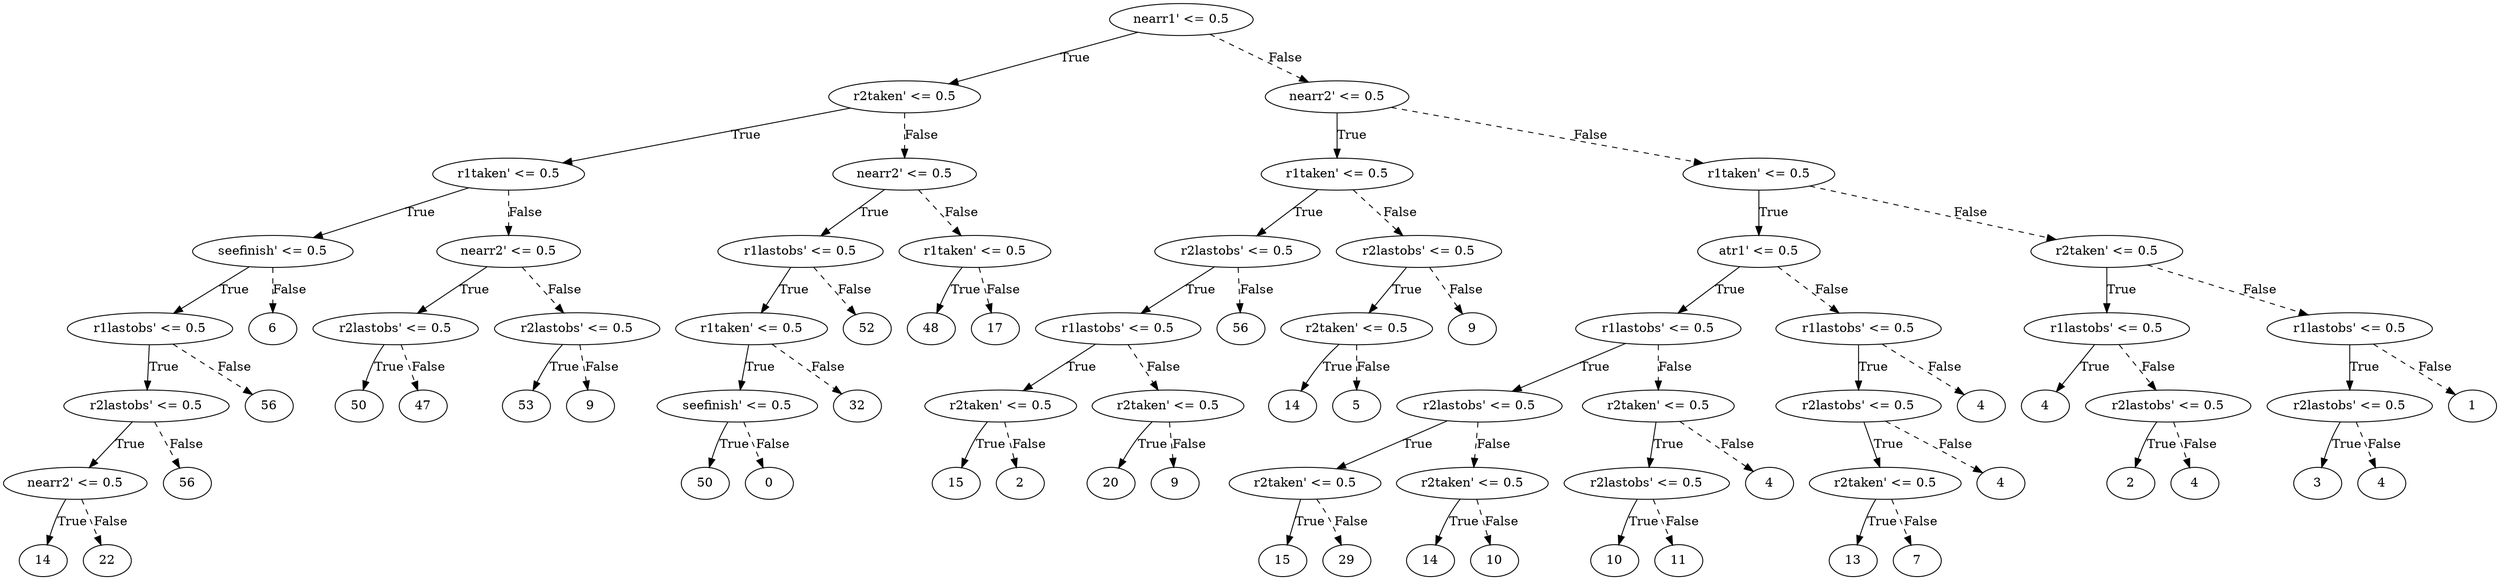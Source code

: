 digraph {
0 [label="nearr1' <= 0.5"];
1 [label="r2taken' <= 0.5"];
2 [label="r1taken' <= 0.5"];
3 [label="seefinish' <= 0.5"];
4 [label="r1lastobs' <= 0.5"];
5 [label="r2lastobs' <= 0.5"];
6 [label="nearr2' <= 0.5"];
7 [label="14"];
6 -> 7 [label="True"];
8 [label="22"];
6 -> 8 [style="dashed", label="False"];
5 -> 6 [label="True"];
9 [label="56"];
5 -> 9 [style="dashed", label="False"];
4 -> 5 [label="True"];
10 [label="56"];
4 -> 10 [style="dashed", label="False"];
3 -> 4 [label="True"];
11 [label="6"];
3 -> 11 [style="dashed", label="False"];
2 -> 3 [label="True"];
12 [label="nearr2' <= 0.5"];
13 [label="r2lastobs' <= 0.5"];
14 [label="50"];
13 -> 14 [label="True"];
15 [label="47"];
13 -> 15 [style="dashed", label="False"];
12 -> 13 [label="True"];
16 [label="r2lastobs' <= 0.5"];
17 [label="53"];
16 -> 17 [label="True"];
18 [label="9"];
16 -> 18 [style="dashed", label="False"];
12 -> 16 [style="dashed", label="False"];
2 -> 12 [style="dashed", label="False"];
1 -> 2 [label="True"];
19 [label="nearr2' <= 0.5"];
20 [label="r1lastobs' <= 0.5"];
21 [label="r1taken' <= 0.5"];
22 [label="seefinish' <= 0.5"];
23 [label="50"];
22 -> 23 [label="True"];
24 [label="0"];
22 -> 24 [style="dashed", label="False"];
21 -> 22 [label="True"];
25 [label="32"];
21 -> 25 [style="dashed", label="False"];
20 -> 21 [label="True"];
26 [label="52"];
20 -> 26 [style="dashed", label="False"];
19 -> 20 [label="True"];
27 [label="r1taken' <= 0.5"];
28 [label="48"];
27 -> 28 [label="True"];
29 [label="17"];
27 -> 29 [style="dashed", label="False"];
19 -> 27 [style="dashed", label="False"];
1 -> 19 [style="dashed", label="False"];
0 -> 1 [label="True"];
30 [label="nearr2' <= 0.5"];
31 [label="r1taken' <= 0.5"];
32 [label="r2lastobs' <= 0.5"];
33 [label="r1lastobs' <= 0.5"];
34 [label="r2taken' <= 0.5"];
35 [label="15"];
34 -> 35 [label="True"];
36 [label="2"];
34 -> 36 [style="dashed", label="False"];
33 -> 34 [label="True"];
37 [label="r2taken' <= 0.5"];
38 [label="20"];
37 -> 38 [label="True"];
39 [label="9"];
37 -> 39 [style="dashed", label="False"];
33 -> 37 [style="dashed", label="False"];
32 -> 33 [label="True"];
40 [label="56"];
32 -> 40 [style="dashed", label="False"];
31 -> 32 [label="True"];
41 [label="r2lastobs' <= 0.5"];
42 [label="r2taken' <= 0.5"];
43 [label="14"];
42 -> 43 [label="True"];
44 [label="5"];
42 -> 44 [style="dashed", label="False"];
41 -> 42 [label="True"];
45 [label="9"];
41 -> 45 [style="dashed", label="False"];
31 -> 41 [style="dashed", label="False"];
30 -> 31 [label="True"];
46 [label="r1taken' <= 0.5"];
47 [label="atr1' <= 0.5"];
48 [label="r1lastobs' <= 0.5"];
49 [label="r2lastobs' <= 0.5"];
50 [label="r2taken' <= 0.5"];
51 [label="15"];
50 -> 51 [label="True"];
52 [label="29"];
50 -> 52 [style="dashed", label="False"];
49 -> 50 [label="True"];
53 [label="r2taken' <= 0.5"];
54 [label="14"];
53 -> 54 [label="True"];
55 [label="10"];
53 -> 55 [style="dashed", label="False"];
49 -> 53 [style="dashed", label="False"];
48 -> 49 [label="True"];
56 [label="r2taken' <= 0.5"];
57 [label="r2lastobs' <= 0.5"];
58 [label="10"];
57 -> 58 [label="True"];
59 [label="11"];
57 -> 59 [style="dashed", label="False"];
56 -> 57 [label="True"];
60 [label="4"];
56 -> 60 [style="dashed", label="False"];
48 -> 56 [style="dashed", label="False"];
47 -> 48 [label="True"];
61 [label="r1lastobs' <= 0.5"];
62 [label="r2lastobs' <= 0.5"];
63 [label="r2taken' <= 0.5"];
64 [label="13"];
63 -> 64 [label="True"];
65 [label="7"];
63 -> 65 [style="dashed", label="False"];
62 -> 63 [label="True"];
66 [label="4"];
62 -> 66 [style="dashed", label="False"];
61 -> 62 [label="True"];
67 [label="4"];
61 -> 67 [style="dashed", label="False"];
47 -> 61 [style="dashed", label="False"];
46 -> 47 [label="True"];
68 [label="r2taken' <= 0.5"];
69 [label="r1lastobs' <= 0.5"];
70 [label="4"];
69 -> 70 [label="True"];
71 [label="r2lastobs' <= 0.5"];
72 [label="2"];
71 -> 72 [label="True"];
73 [label="4"];
71 -> 73 [style="dashed", label="False"];
69 -> 71 [style="dashed", label="False"];
68 -> 69 [label="True"];
74 [label="r1lastobs' <= 0.5"];
75 [label="r2lastobs' <= 0.5"];
76 [label="3"];
75 -> 76 [label="True"];
77 [label="4"];
75 -> 77 [style="dashed", label="False"];
74 -> 75 [label="True"];
78 [label="1"];
74 -> 78 [style="dashed", label="False"];
68 -> 74 [style="dashed", label="False"];
46 -> 68 [style="dashed", label="False"];
30 -> 46 [style="dashed", label="False"];
0 -> 30 [style="dashed", label="False"];

}